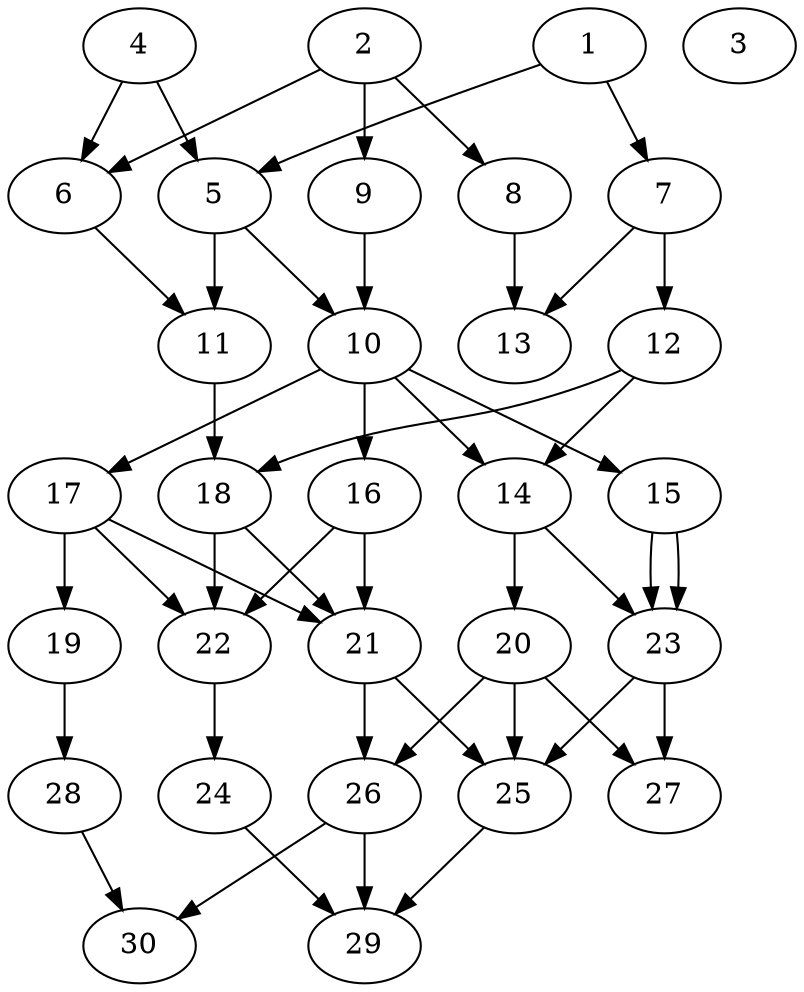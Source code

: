 // DAG automatically generated by daggen at Thu Oct  3 14:04:19 2019
// ./daggen --dot -n 30 --ccr 0.3 --fat 0.5 --regular 0.9 --density 0.5 --mindata 5242880 --maxdata 52428800 
digraph G {
  1 [size="156750507", alpha="0.10", expect_size="47025152"] 
  1 -> 5 [size ="47025152"]
  1 -> 7 [size ="47025152"]
  2 [size="163693227", alpha="0.03", expect_size="49107968"] 
  2 -> 6 [size ="49107968"]
  2 -> 8 [size ="49107968"]
  2 -> 9 [size ="49107968"]
  3 [size="60395520", alpha="0.16", expect_size="18118656"] 
  4 [size="173455360", alpha="0.17", expect_size="52036608"] 
  4 -> 5 [size ="52036608"]
  4 -> 6 [size ="52036608"]
  5 [size="119319893", alpha="0.19", expect_size="35795968"] 
  5 -> 10 [size ="35795968"]
  5 -> 11 [size ="35795968"]
  6 [size="162655573", alpha="0.10", expect_size="48796672"] 
  6 -> 11 [size ="48796672"]
  7 [size="133406720", alpha="0.13", expect_size="40022016"] 
  7 -> 12 [size ="40022016"]
  7 -> 13 [size ="40022016"]
  8 [size="103550293", alpha="0.19", expect_size="31065088"] 
  8 -> 13 [size ="31065088"]
  9 [size="143602347", alpha="0.02", expect_size="43080704"] 
  9 -> 10 [size ="43080704"]
  10 [size="111431680", alpha="0.01", expect_size="33429504"] 
  10 -> 14 [size ="33429504"]
  10 -> 15 [size ="33429504"]
  10 -> 16 [size ="33429504"]
  10 -> 17 [size ="33429504"]
  11 [size="103301120", alpha="0.08", expect_size="30990336"] 
  11 -> 18 [size ="30990336"]
  12 [size="21872640", alpha="0.09", expect_size="6561792"] 
  12 -> 14 [size ="6561792"]
  12 -> 18 [size ="6561792"]
  13 [size="48537600", alpha="0.14", expect_size="14561280"] 
  14 [size="173800107", alpha="0.01", expect_size="52140032"] 
  14 -> 20 [size ="52140032"]
  14 -> 23 [size ="52140032"]
  15 [size="149896533", alpha="0.09", expect_size="44968960"] 
  15 -> 23 [size ="44968960"]
  15 -> 23 [size ="44968960"]
  16 [size="143834453", alpha="0.06", expect_size="43150336"] 
  16 -> 21 [size ="43150336"]
  16 -> 22 [size ="43150336"]
  17 [size="61832533", alpha="0.13", expect_size="18549760"] 
  17 -> 19 [size ="18549760"]
  17 -> 21 [size ="18549760"]
  17 -> 22 [size ="18549760"]
  18 [size="160354987", alpha="0.04", expect_size="48106496"] 
  18 -> 21 [size ="48106496"]
  18 -> 22 [size ="48106496"]
  19 [size="148797440", alpha="0.09", expect_size="44639232"] 
  19 -> 28 [size ="44639232"]
  20 [size="166266880", alpha="0.11", expect_size="49880064"] 
  20 -> 25 [size ="49880064"]
  20 -> 26 [size ="49880064"]
  20 -> 27 [size ="49880064"]
  21 [size="171315200", alpha="0.11", expect_size="51394560"] 
  21 -> 25 [size ="51394560"]
  21 -> 26 [size ="51394560"]
  22 [size="77540693", alpha="0.09", expect_size="23262208"] 
  22 -> 24 [size ="23262208"]
  23 [size="144936960", alpha="0.12", expect_size="43481088"] 
  23 -> 25 [size ="43481088"]
  23 -> 27 [size ="43481088"]
  24 [size="95522133", alpha="0.16", expect_size="28656640"] 
  24 -> 29 [size ="28656640"]
  25 [size="102324907", alpha="0.12", expect_size="30697472"] 
  25 -> 29 [size ="30697472"]
  26 [size="19281920", alpha="0.07", expect_size="5784576"] 
  26 -> 29 [size ="5784576"]
  26 -> 30 [size ="5784576"]
  27 [size="68993707", alpha="0.17", expect_size="20698112"] 
  28 [size="173305173", alpha="0.17", expect_size="51991552"] 
  28 -> 30 [size ="51991552"]
  29 [size="50158933", alpha="0.14", expect_size="15047680"] 
  30 [size="122763947", alpha="0.02", expect_size="36829184"] 
}
